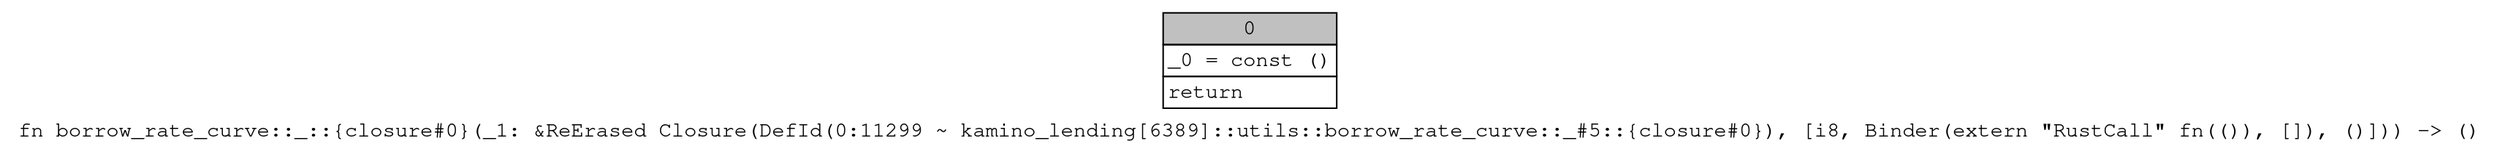 digraph Mir_0_11299 {
    graph [fontname="Courier, monospace"];
    node [fontname="Courier, monospace"];
    edge [fontname="Courier, monospace"];
    label=<fn borrow_rate_curve::_::{closure#0}(_1: &amp;ReErased Closure(DefId(0:11299 ~ kamino_lending[6389]::utils::borrow_rate_curve::_#5::{closure#0}), [i8, Binder(extern &quot;RustCall&quot; fn(()), []), ()])) -&gt; ()<br align="left"/>>;
    bb0__0_11299 [shape="none", label=<<table border="0" cellborder="1" cellspacing="0"><tr><td bgcolor="gray" align="center" colspan="1">0</td></tr><tr><td align="left" balign="left">_0 = const ()<br/></td></tr><tr><td align="left">return</td></tr></table>>];
}
